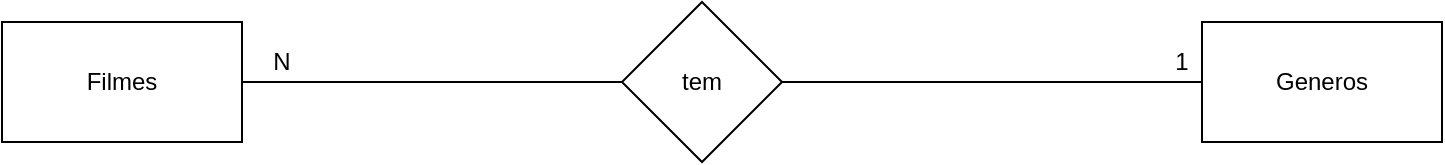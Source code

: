 <mxfile version="14.4.2" type="device"><diagram id="Cokvv_X24Q6q3KLXv06W" name="Page-1"><mxGraphModel dx="841" dy="848" grid="1" gridSize="10" guides="1" tooltips="1" connect="1" arrows="1" fold="1" page="1" pageScale="1" pageWidth="827" pageHeight="1169" math="0" shadow="0"><root><mxCell id="0"/><mxCell id="1" parent="0"/><mxCell id="4Lcf_-o8K0h8s39tMrCW-1" value="" style="rounded=0;whiteSpace=wrap;html=1;" vertex="1" parent="1"><mxGeometry x="640" y="130" width="120" height="60" as="geometry"/></mxCell><mxCell id="4Lcf_-o8K0h8s39tMrCW-2" value="" style="rhombus;whiteSpace=wrap;html=1;" vertex="1" parent="1"><mxGeometry x="350" y="120" width="80" height="80" as="geometry"/></mxCell><mxCell id="4Lcf_-o8K0h8s39tMrCW-3" value="" style="rounded=0;whiteSpace=wrap;html=1;" vertex="1" parent="1"><mxGeometry x="40" y="130" width="120" height="60" as="geometry"/></mxCell><mxCell id="4Lcf_-o8K0h8s39tMrCW-4" value="" style="endArrow=none;html=1;entryX=0;entryY=0.5;entryDx=0;entryDy=0;exitX=1;exitY=0.5;exitDx=0;exitDy=0;" edge="1" parent="1" source="4Lcf_-o8K0h8s39tMrCW-3" target="4Lcf_-o8K0h8s39tMrCW-2"><mxGeometry width="50" height="50" relative="1" as="geometry"><mxPoint x="370" y="580" as="sourcePoint"/><mxPoint x="420" y="530" as="targetPoint"/></mxGeometry></mxCell><mxCell id="4Lcf_-o8K0h8s39tMrCW-5" value="" style="endArrow=none;html=1;entryX=0;entryY=0.5;entryDx=0;entryDy=0;exitX=1;exitY=0.5;exitDx=0;exitDy=0;" edge="1" parent="1" source="4Lcf_-o8K0h8s39tMrCW-2" target="4Lcf_-o8K0h8s39tMrCW-1"><mxGeometry width="50" height="50" relative="1" as="geometry"><mxPoint x="370" y="580" as="sourcePoint"/><mxPoint x="420" y="530" as="targetPoint"/></mxGeometry></mxCell><mxCell id="4Lcf_-o8K0h8s39tMrCW-6" value="Filmes" style="text;html=1;strokeColor=none;fillColor=none;align=center;verticalAlign=middle;whiteSpace=wrap;rounded=0;" vertex="1" parent="1"><mxGeometry x="80" y="150" width="40" height="20" as="geometry"/></mxCell><mxCell id="4Lcf_-o8K0h8s39tMrCW-7" value="tem" style="text;html=1;strokeColor=none;fillColor=none;align=center;verticalAlign=middle;whiteSpace=wrap;rounded=0;" vertex="1" parent="1"><mxGeometry x="370" y="150" width="40" height="20" as="geometry"/></mxCell><mxCell id="4Lcf_-o8K0h8s39tMrCW-8" value="Generos" style="text;html=1;strokeColor=none;fillColor=none;align=center;verticalAlign=middle;whiteSpace=wrap;rounded=0;" vertex="1" parent="1"><mxGeometry x="680" y="150" width="40" height="20" as="geometry"/></mxCell><mxCell id="4Lcf_-o8K0h8s39tMrCW-9" value="N" style="text;html=1;strokeColor=none;fillColor=none;align=center;verticalAlign=middle;whiteSpace=wrap;rounded=0;" vertex="1" parent="1"><mxGeometry x="160" y="140" width="40" height="20" as="geometry"/></mxCell><mxCell id="4Lcf_-o8K0h8s39tMrCW-11" value="1" style="text;html=1;strokeColor=none;fillColor=none;align=center;verticalAlign=middle;whiteSpace=wrap;rounded=0;" vertex="1" parent="1"><mxGeometry x="610" y="140" width="40" height="20" as="geometry"/></mxCell></root></mxGraphModel></diagram></mxfile>